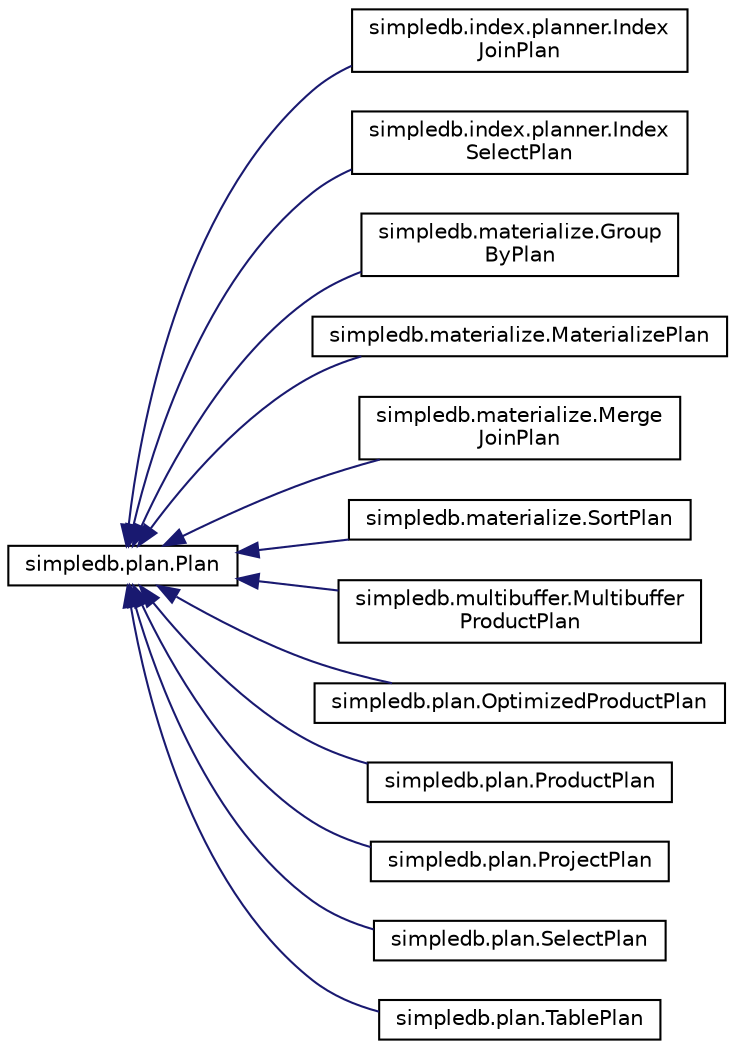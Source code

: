 digraph "Graphical Class Hierarchy"
{
  edge [fontname="Helvetica",fontsize="10",labelfontname="Helvetica",labelfontsize="10"];
  node [fontname="Helvetica",fontsize="10",shape=record];
  rankdir="LR";
  Node0 [label="simpledb.plan.Plan",height=0.2,width=0.4,color="black", fillcolor="white", style="filled",URL="$interfacesimpledb_1_1plan_1_1Plan.html"];
  Node0 -> Node1 [dir="back",color="midnightblue",fontsize="10",style="solid",fontname="Helvetica"];
  Node1 [label="simpledb.index.planner.Index\lJoinPlan",height=0.2,width=0.4,color="black", fillcolor="white", style="filled",URL="$classsimpledb_1_1index_1_1planner_1_1IndexJoinPlan.html"];
  Node0 -> Node2 [dir="back",color="midnightblue",fontsize="10",style="solid",fontname="Helvetica"];
  Node2 [label="simpledb.index.planner.Index\lSelectPlan",height=0.2,width=0.4,color="black", fillcolor="white", style="filled",URL="$classsimpledb_1_1index_1_1planner_1_1IndexSelectPlan.html"];
  Node0 -> Node3 [dir="back",color="midnightblue",fontsize="10",style="solid",fontname="Helvetica"];
  Node3 [label="simpledb.materialize.Group\lByPlan",height=0.2,width=0.4,color="black", fillcolor="white", style="filled",URL="$classsimpledb_1_1materialize_1_1GroupByPlan.html"];
  Node0 -> Node4 [dir="back",color="midnightblue",fontsize="10",style="solid",fontname="Helvetica"];
  Node4 [label="simpledb.materialize.MaterializePlan",height=0.2,width=0.4,color="black", fillcolor="white", style="filled",URL="$classsimpledb_1_1materialize_1_1MaterializePlan.html"];
  Node0 -> Node5 [dir="back",color="midnightblue",fontsize="10",style="solid",fontname="Helvetica"];
  Node5 [label="simpledb.materialize.Merge\lJoinPlan",height=0.2,width=0.4,color="black", fillcolor="white", style="filled",URL="$classsimpledb_1_1materialize_1_1MergeJoinPlan.html"];
  Node0 -> Node6 [dir="back",color="midnightblue",fontsize="10",style="solid",fontname="Helvetica"];
  Node6 [label="simpledb.materialize.SortPlan",height=0.2,width=0.4,color="black", fillcolor="white", style="filled",URL="$classsimpledb_1_1materialize_1_1SortPlan.html"];
  Node0 -> Node7 [dir="back",color="midnightblue",fontsize="10",style="solid",fontname="Helvetica"];
  Node7 [label="simpledb.multibuffer.Multibuffer\lProductPlan",height=0.2,width=0.4,color="black", fillcolor="white", style="filled",URL="$classsimpledb_1_1multibuffer_1_1MultibufferProductPlan.html"];
  Node0 -> Node8 [dir="back",color="midnightblue",fontsize="10",style="solid",fontname="Helvetica"];
  Node8 [label="simpledb.plan.OptimizedProductPlan",height=0.2,width=0.4,color="black", fillcolor="white", style="filled",URL="$classsimpledb_1_1plan_1_1OptimizedProductPlan.html"];
  Node0 -> Node9 [dir="back",color="midnightblue",fontsize="10",style="solid",fontname="Helvetica"];
  Node9 [label="simpledb.plan.ProductPlan",height=0.2,width=0.4,color="black", fillcolor="white", style="filled",URL="$classsimpledb_1_1plan_1_1ProductPlan.html"];
  Node0 -> Node10 [dir="back",color="midnightblue",fontsize="10",style="solid",fontname="Helvetica"];
  Node10 [label="simpledb.plan.ProjectPlan",height=0.2,width=0.4,color="black", fillcolor="white", style="filled",URL="$classsimpledb_1_1plan_1_1ProjectPlan.html"];
  Node0 -> Node11 [dir="back",color="midnightblue",fontsize="10",style="solid",fontname="Helvetica"];
  Node11 [label="simpledb.plan.SelectPlan",height=0.2,width=0.4,color="black", fillcolor="white", style="filled",URL="$classsimpledb_1_1plan_1_1SelectPlan.html"];
  Node0 -> Node12 [dir="back",color="midnightblue",fontsize="10",style="solid",fontname="Helvetica"];
  Node12 [label="simpledb.plan.TablePlan",height=0.2,width=0.4,color="black", fillcolor="white", style="filled",URL="$classsimpledb_1_1plan_1_1TablePlan.html"];
}
